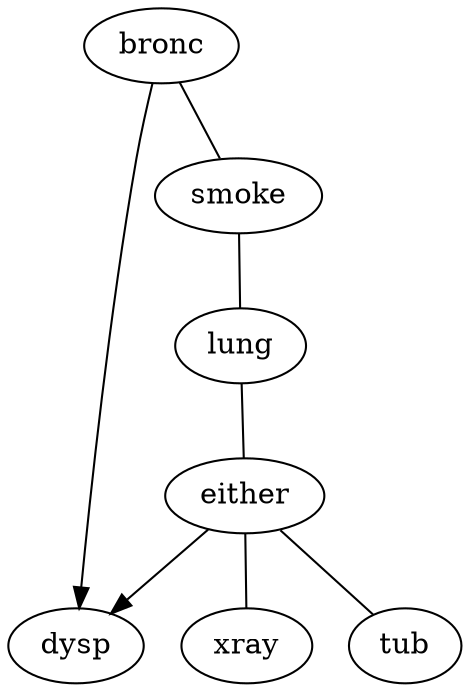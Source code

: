 digraph G {
    "bronc" -> "dysp";
    "either" -> "dysp";
    "either" -> "xray" [dir = none];
    "lung" -> "either" [dir = none];
    "either" -> "tub" [dir = none];
    "bronc" -> "smoke" [dir = none];
    "smoke" -> "lung" [dir = none];
}
